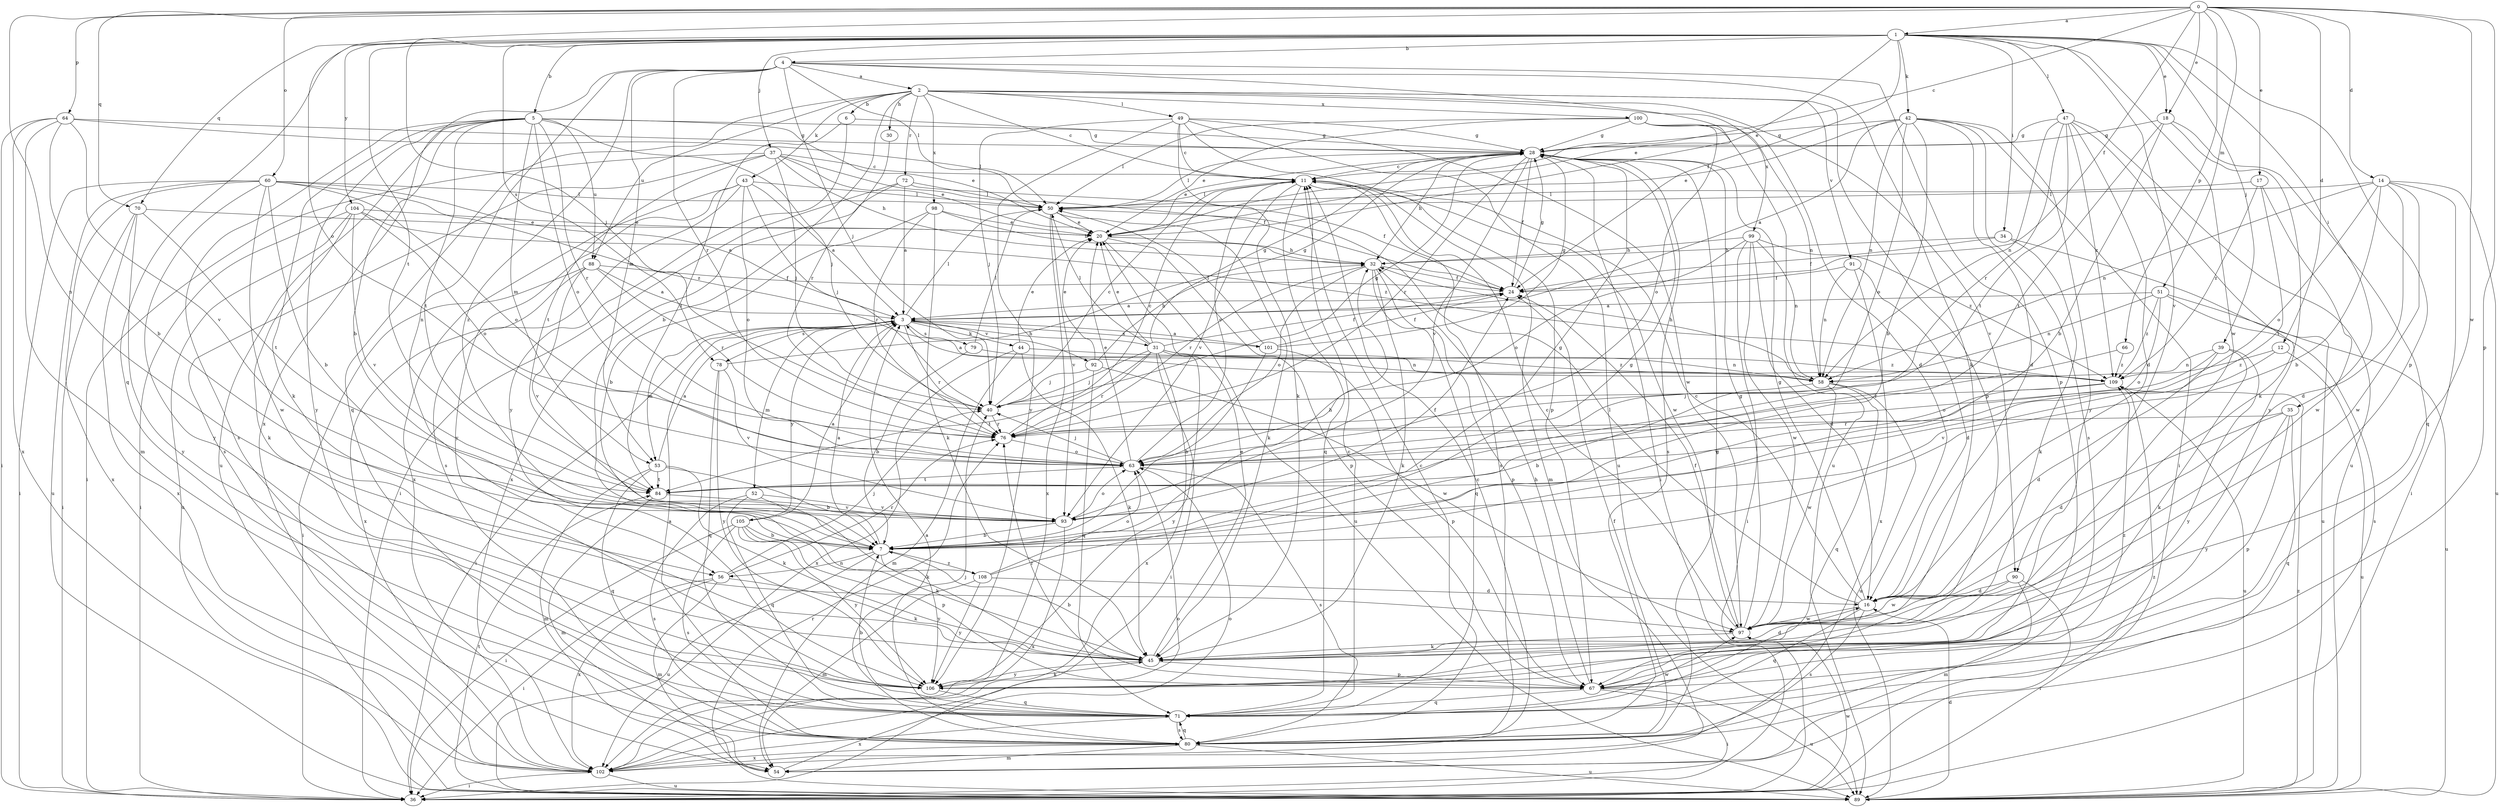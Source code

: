 strict digraph  {
0;
1;
2;
3;
4;
5;
6;
7;
11;
12;
14;
16;
17;
18;
20;
24;
28;
30;
31;
32;
34;
35;
36;
37;
39;
40;
42;
43;
44;
45;
47;
49;
50;
51;
52;
53;
54;
56;
58;
60;
63;
64;
66;
67;
70;
71;
72;
76;
78;
79;
80;
84;
88;
89;
90;
91;
92;
93;
97;
98;
99;
100;
101;
102;
104;
105;
106;
108;
109;
0 -> 1  [label=a];
0 -> 11  [label=c];
0 -> 12  [label=d];
0 -> 14  [label=d];
0 -> 17  [label=e];
0 -> 18  [label=e];
0 -> 24  [label=f];
0 -> 51  [label=m];
0 -> 56  [label=n];
0 -> 60  [label=o];
0 -> 63  [label=o];
0 -> 64  [label=p];
0 -> 66  [label=p];
0 -> 67  [label=p];
0 -> 70  [label=q];
0 -> 97  [label=w];
1 -> 4  [label=b];
1 -> 5  [label=b];
1 -> 18  [label=e];
1 -> 20  [label=e];
1 -> 24  [label=f];
1 -> 34  [label=i];
1 -> 35  [label=i];
1 -> 37  [label=j];
1 -> 39  [label=j];
1 -> 40  [label=j];
1 -> 42  [label=k];
1 -> 47  [label=l];
1 -> 67  [label=p];
1 -> 70  [label=q];
1 -> 71  [label=q];
1 -> 78  [label=s];
1 -> 84  [label=t];
1 -> 90  [label=v];
1 -> 97  [label=w];
1 -> 104  [label=y];
2 -> 6  [label=b];
2 -> 7  [label=b];
2 -> 11  [label=c];
2 -> 30  [label=h];
2 -> 43  [label=k];
2 -> 49  [label=l];
2 -> 67  [label=p];
2 -> 71  [label=q];
2 -> 72  [label=r];
2 -> 88  [label=u];
2 -> 90  [label=v];
2 -> 91  [label=v];
2 -> 98  [label=x];
2 -> 99  [label=x];
2 -> 100  [label=x];
3 -> 31  [label=h];
3 -> 36  [label=i];
3 -> 44  [label=k];
3 -> 50  [label=l];
3 -> 52  [label=m];
3 -> 53  [label=m];
3 -> 76  [label=r];
3 -> 78  [label=s];
3 -> 79  [label=s];
3 -> 92  [label=v];
3 -> 101  [label=x];
3 -> 105  [label=y];
4 -> 2  [label=a];
4 -> 20  [label=e];
4 -> 40  [label=j];
4 -> 45  [label=k];
4 -> 50  [label=l];
4 -> 53  [label=m];
4 -> 56  [label=n];
4 -> 67  [label=p];
4 -> 76  [label=r];
4 -> 102  [label=x];
4 -> 108  [label=z];
5 -> 7  [label=b];
5 -> 20  [label=e];
5 -> 28  [label=g];
5 -> 40  [label=j];
5 -> 45  [label=k];
5 -> 53  [label=m];
5 -> 63  [label=o];
5 -> 76  [label=r];
5 -> 80  [label=s];
5 -> 84  [label=t];
5 -> 88  [label=u];
5 -> 89  [label=u];
5 -> 106  [label=y];
6 -> 28  [label=g];
6 -> 84  [label=t];
6 -> 106  [label=y];
7 -> 3  [label=a];
7 -> 28  [label=g];
7 -> 32  [label=h];
7 -> 56  [label=n];
7 -> 89  [label=u];
7 -> 106  [label=y];
7 -> 108  [label=z];
11 -> 50  [label=l];
11 -> 54  [label=m];
11 -> 71  [label=q];
11 -> 80  [label=s];
11 -> 93  [label=v];
11 -> 97  [label=w];
12 -> 89  [label=u];
12 -> 93  [label=v];
12 -> 109  [label=z];
14 -> 7  [label=b];
14 -> 16  [label=d];
14 -> 36  [label=i];
14 -> 50  [label=l];
14 -> 58  [label=n];
14 -> 63  [label=o];
14 -> 89  [label=u];
14 -> 97  [label=w];
16 -> 11  [label=c];
16 -> 28  [label=g];
16 -> 50  [label=l];
16 -> 71  [label=q];
16 -> 80  [label=s];
16 -> 97  [label=w];
17 -> 50  [label=l];
17 -> 84  [label=t];
17 -> 97  [label=w];
17 -> 109  [label=z];
18 -> 7  [label=b];
18 -> 28  [label=g];
18 -> 45  [label=k];
18 -> 71  [label=q];
18 -> 84  [label=t];
20 -> 32  [label=h];
20 -> 67  [label=p];
20 -> 89  [label=u];
24 -> 3  [label=a];
24 -> 28  [label=g];
28 -> 11  [label=c];
28 -> 20  [label=e];
28 -> 24  [label=f];
28 -> 32  [label=h];
28 -> 36  [label=i];
28 -> 50  [label=l];
28 -> 76  [label=r];
28 -> 80  [label=s];
28 -> 93  [label=v];
30 -> 76  [label=r];
31 -> 20  [label=e];
31 -> 24  [label=f];
31 -> 28  [label=g];
31 -> 36  [label=i];
31 -> 40  [label=j];
31 -> 50  [label=l];
31 -> 58  [label=n];
31 -> 76  [label=r];
31 -> 84  [label=t];
31 -> 102  [label=x];
31 -> 106  [label=y];
31 -> 109  [label=z];
32 -> 24  [label=f];
32 -> 45  [label=k];
32 -> 63  [label=o];
32 -> 67  [label=p];
32 -> 71  [label=q];
32 -> 76  [label=r];
34 -> 24  [label=f];
34 -> 32  [label=h];
34 -> 45  [label=k];
34 -> 89  [label=u];
35 -> 16  [label=d];
35 -> 67  [label=p];
35 -> 71  [label=q];
35 -> 76  [label=r];
35 -> 106  [label=y];
36 -> 97  [label=w];
37 -> 11  [label=c];
37 -> 20  [label=e];
37 -> 24  [label=f];
37 -> 32  [label=h];
37 -> 36  [label=i];
37 -> 40  [label=j];
37 -> 80  [label=s];
37 -> 84  [label=t];
39 -> 16  [label=d];
39 -> 45  [label=k];
39 -> 58  [label=n];
39 -> 63  [label=o];
39 -> 106  [label=y];
40 -> 11  [label=c];
40 -> 28  [label=g];
40 -> 76  [label=r];
42 -> 3  [label=a];
42 -> 7  [label=b];
42 -> 16  [label=d];
42 -> 20  [label=e];
42 -> 28  [label=g];
42 -> 36  [label=i];
42 -> 58  [label=n];
42 -> 63  [label=o];
42 -> 80  [label=s];
42 -> 106  [label=y];
43 -> 3  [label=a];
43 -> 40  [label=j];
43 -> 50  [label=l];
43 -> 63  [label=o];
43 -> 80  [label=s];
43 -> 102  [label=x];
43 -> 106  [label=y];
44 -> 20  [label=e];
44 -> 45  [label=k];
44 -> 54  [label=m];
44 -> 58  [label=n];
44 -> 102  [label=x];
45 -> 7  [label=b];
45 -> 16  [label=d];
45 -> 20  [label=e];
45 -> 67  [label=p];
45 -> 106  [label=y];
47 -> 16  [label=d];
47 -> 28  [label=g];
47 -> 58  [label=n];
47 -> 76  [label=r];
47 -> 84  [label=t];
47 -> 89  [label=u];
47 -> 106  [label=y];
47 -> 109  [label=z];
49 -> 11  [label=c];
49 -> 28  [label=g];
49 -> 40  [label=j];
49 -> 45  [label=k];
49 -> 67  [label=p];
49 -> 89  [label=u];
49 -> 97  [label=w];
49 -> 106  [label=y];
50 -> 20  [label=e];
50 -> 45  [label=k];
50 -> 93  [label=v];
50 -> 102  [label=x];
51 -> 3  [label=a];
51 -> 58  [label=n];
51 -> 63  [label=o];
51 -> 80  [label=s];
51 -> 89  [label=u];
51 -> 109  [label=z];
52 -> 45  [label=k];
52 -> 71  [label=q];
52 -> 80  [label=s];
52 -> 93  [label=v];
53 -> 3  [label=a];
53 -> 7  [label=b];
53 -> 45  [label=k];
53 -> 54  [label=m];
53 -> 71  [label=q];
53 -> 84  [label=t];
54 -> 63  [label=o];
54 -> 109  [label=z];
56 -> 36  [label=i];
56 -> 40  [label=j];
56 -> 45  [label=k];
56 -> 54  [label=m];
56 -> 76  [label=r];
56 -> 102  [label=x];
58 -> 3  [label=a];
58 -> 7  [label=b];
58 -> 32  [label=h];
58 -> 71  [label=q];
58 -> 89  [label=u];
58 -> 97  [label=w];
60 -> 3  [label=a];
60 -> 7  [label=b];
60 -> 36  [label=i];
60 -> 50  [label=l];
60 -> 63  [label=o];
60 -> 89  [label=u];
60 -> 97  [label=w];
60 -> 102  [label=x];
60 -> 106  [label=y];
60 -> 109  [label=z];
63 -> 11  [label=c];
63 -> 20  [label=e];
63 -> 40  [label=j];
63 -> 80  [label=s];
63 -> 84  [label=t];
64 -> 7  [label=b];
64 -> 28  [label=g];
64 -> 36  [label=i];
64 -> 50  [label=l];
64 -> 54  [label=m];
64 -> 93  [label=v];
64 -> 102  [label=x];
66 -> 76  [label=r];
66 -> 109  [label=z];
67 -> 32  [label=h];
67 -> 36  [label=i];
67 -> 71  [label=q];
67 -> 76  [label=r];
67 -> 89  [label=u];
67 -> 109  [label=z];
70 -> 20  [label=e];
70 -> 36  [label=i];
70 -> 84  [label=t];
70 -> 102  [label=x];
70 -> 106  [label=y];
71 -> 3  [label=a];
71 -> 7  [label=b];
71 -> 11  [label=c];
71 -> 80  [label=s];
71 -> 97  [label=w];
71 -> 102  [label=x];
72 -> 3  [label=a];
72 -> 24  [label=f];
72 -> 36  [label=i];
72 -> 50  [label=l];
72 -> 102  [label=x];
76 -> 11  [label=c];
76 -> 63  [label=o];
78 -> 28  [label=g];
78 -> 71  [label=q];
78 -> 93  [label=v];
78 -> 106  [label=y];
79 -> 7  [label=b];
79 -> 50  [label=l];
79 -> 109  [label=z];
80 -> 3  [label=a];
80 -> 11  [label=c];
80 -> 24  [label=f];
80 -> 28  [label=g];
80 -> 40  [label=j];
80 -> 54  [label=m];
80 -> 71  [label=q];
80 -> 89  [label=u];
80 -> 102  [label=x];
84 -> 54  [label=m];
84 -> 93  [label=v];
88 -> 3  [label=a];
88 -> 24  [label=f];
88 -> 36  [label=i];
88 -> 76  [label=r];
88 -> 93  [label=v];
88 -> 102  [label=x];
89 -> 16  [label=d];
89 -> 76  [label=r];
89 -> 84  [label=t];
89 -> 109  [label=z];
90 -> 16  [label=d];
90 -> 36  [label=i];
90 -> 54  [label=m];
90 -> 97  [label=w];
91 -> 16  [label=d];
91 -> 24  [label=f];
91 -> 58  [label=n];
91 -> 102  [label=x];
92 -> 20  [label=e];
92 -> 32  [label=h];
92 -> 40  [label=j];
92 -> 71  [label=q];
92 -> 97  [label=w];
93 -> 7  [label=b];
93 -> 24  [label=f];
93 -> 63  [label=o];
93 -> 102  [label=x];
97 -> 11  [label=c];
97 -> 24  [label=f];
97 -> 28  [label=g];
97 -> 45  [label=k];
98 -> 7  [label=b];
98 -> 20  [label=e];
98 -> 32  [label=h];
98 -> 45  [label=k];
98 -> 76  [label=r];
99 -> 16  [label=d];
99 -> 32  [label=h];
99 -> 36  [label=i];
99 -> 58  [label=n];
99 -> 63  [label=o];
99 -> 97  [label=w];
99 -> 109  [label=z];
100 -> 16  [label=d];
100 -> 20  [label=e];
100 -> 28  [label=g];
100 -> 50  [label=l];
100 -> 58  [label=n];
100 -> 63  [label=o];
100 -> 89  [label=u];
101 -> 3  [label=a];
101 -> 7  [label=b];
101 -> 24  [label=f];
101 -> 28  [label=g];
101 -> 50  [label=l];
101 -> 67  [label=p];
102 -> 11  [label=c];
102 -> 36  [label=i];
102 -> 63  [label=o];
102 -> 89  [label=u];
104 -> 20  [label=e];
104 -> 36  [label=i];
104 -> 45  [label=k];
104 -> 63  [label=o];
104 -> 89  [label=u];
104 -> 93  [label=v];
104 -> 109  [label=z];
105 -> 3  [label=a];
105 -> 7  [label=b];
105 -> 36  [label=i];
105 -> 45  [label=k];
105 -> 67  [label=p];
105 -> 80  [label=s];
105 -> 106  [label=y];
106 -> 45  [label=k];
106 -> 71  [label=q];
108 -> 16  [label=d];
108 -> 28  [label=g];
108 -> 54  [label=m];
108 -> 63  [label=o];
108 -> 106  [label=y];
109 -> 40  [label=j];
109 -> 89  [label=u];
109 -> 93  [label=v];
}
